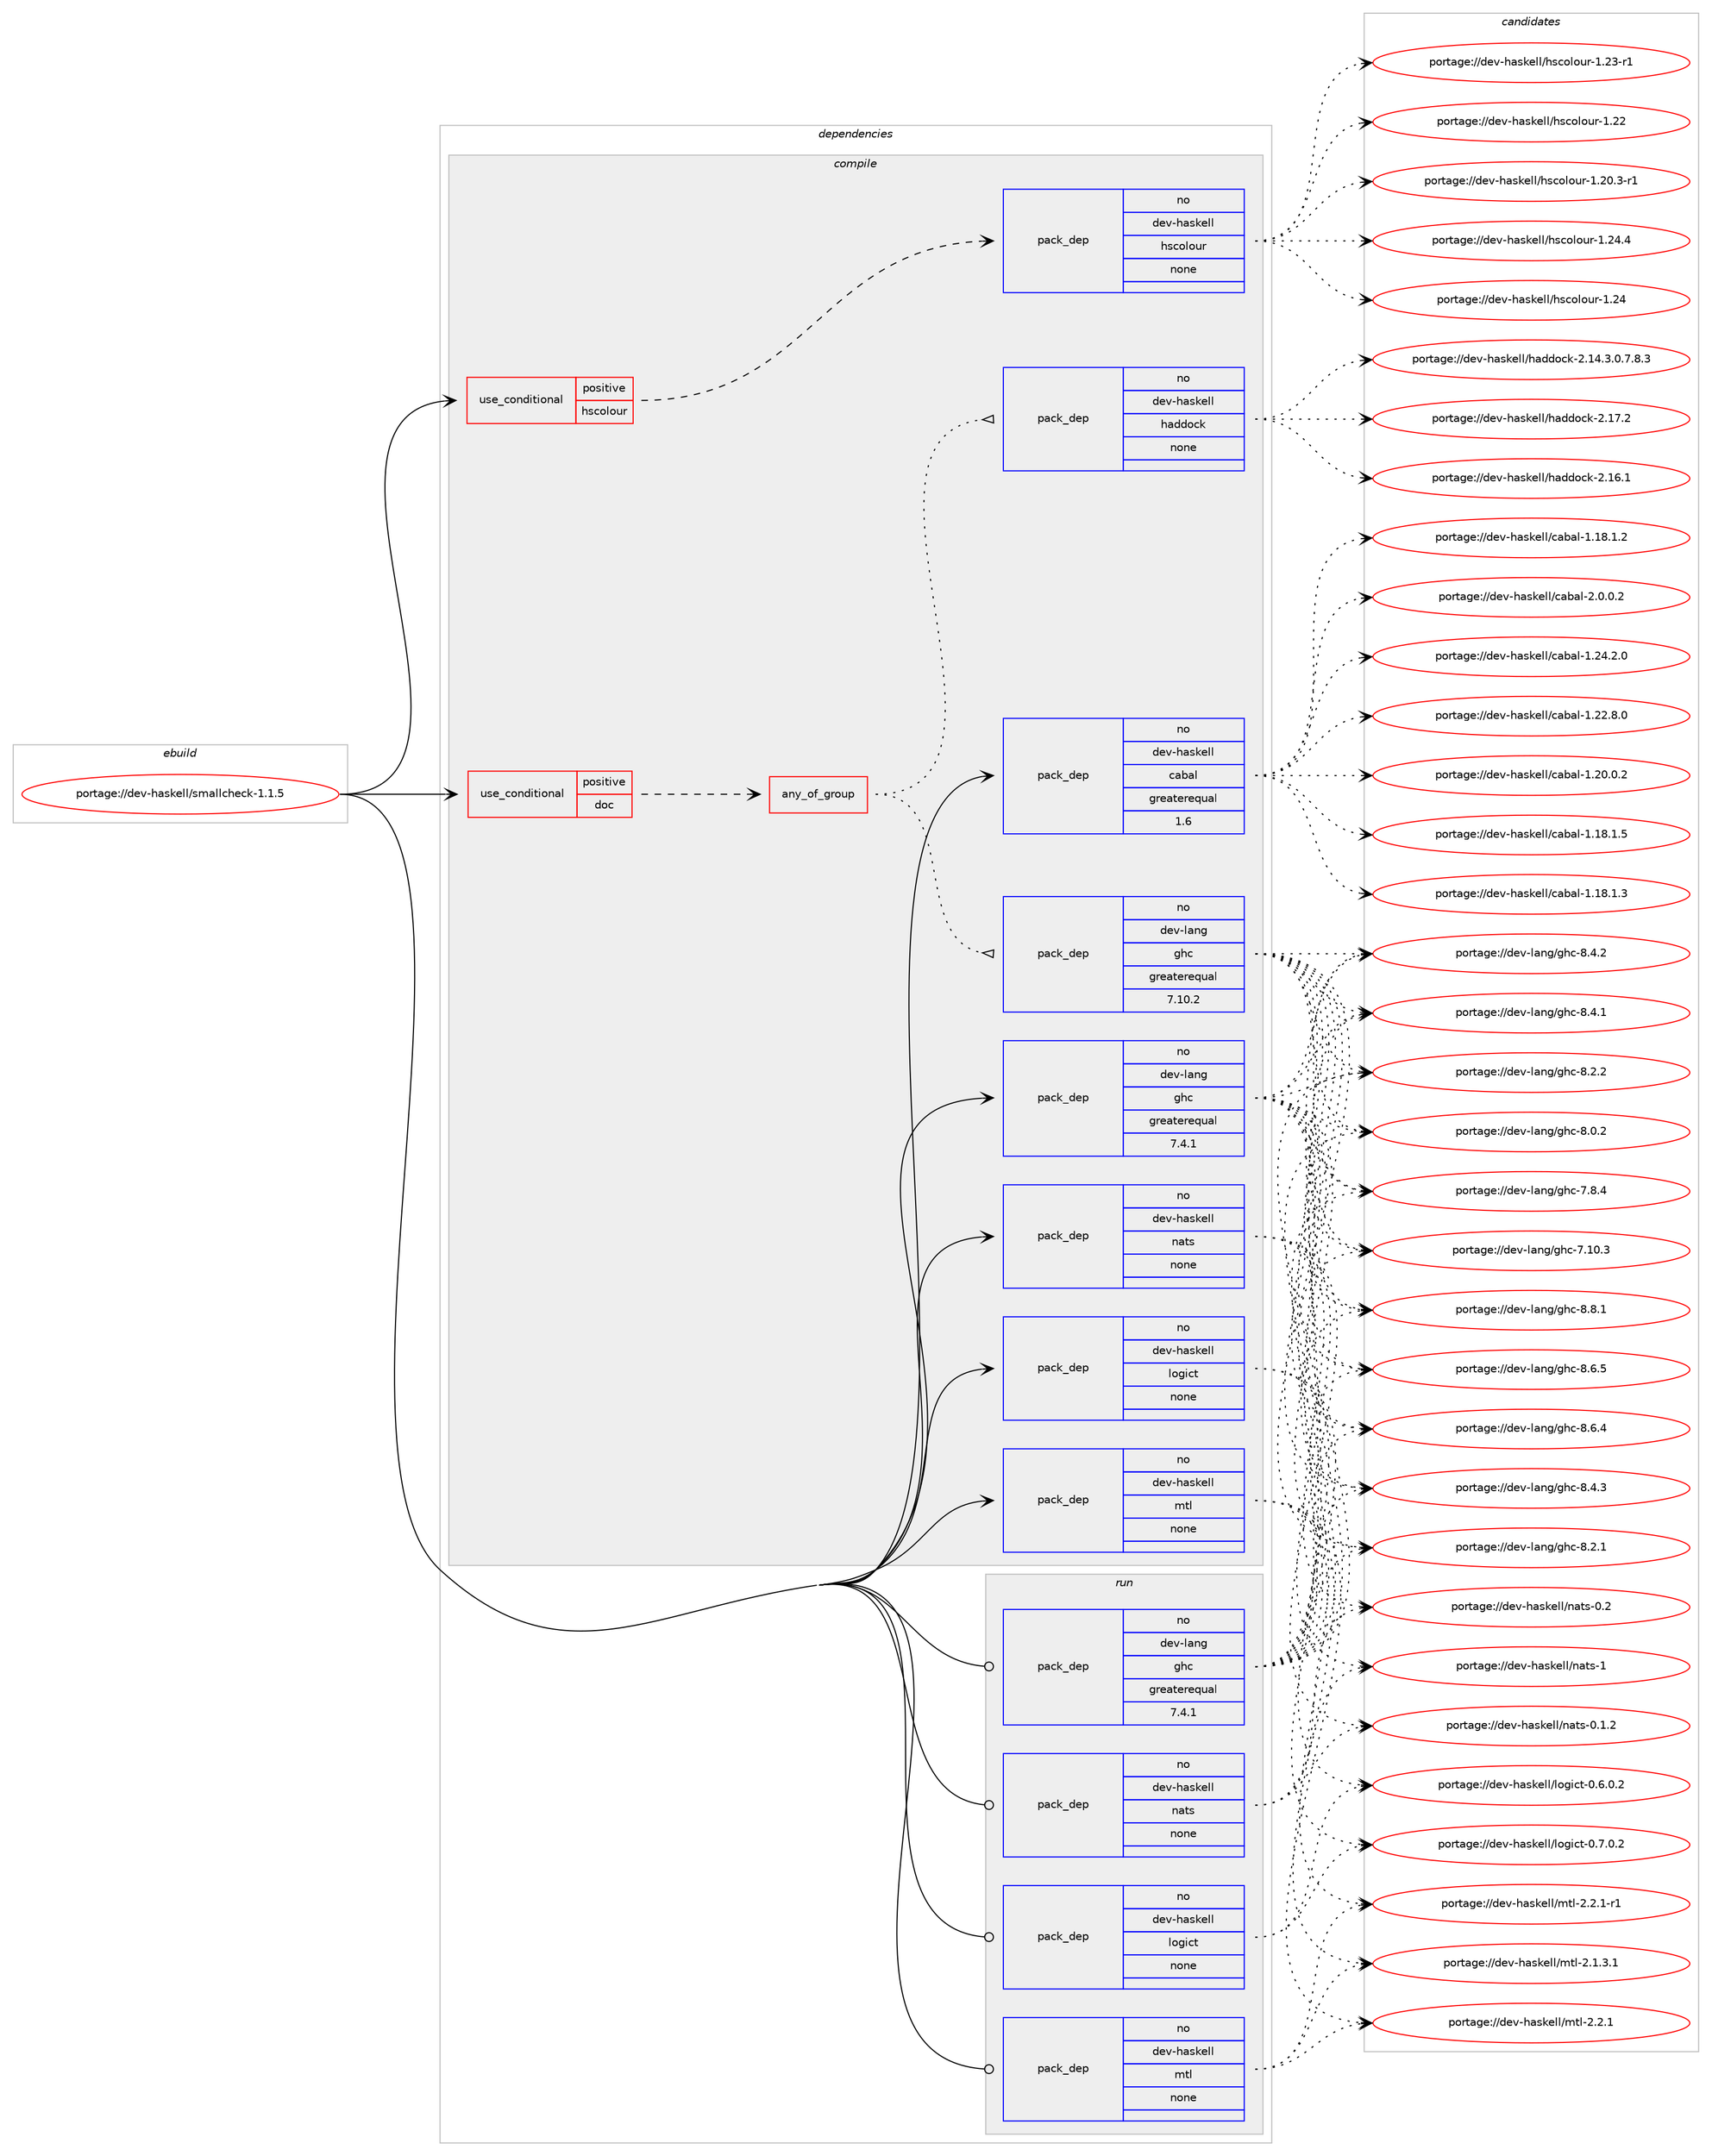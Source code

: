 digraph prolog {

# *************
# Graph options
# *************

newrank=true;
concentrate=true;
compound=true;
graph [rankdir=LR,fontname=Helvetica,fontsize=10,ranksep=1.5];#, ranksep=2.5, nodesep=0.2];
edge  [arrowhead=vee];
node  [fontname=Helvetica,fontsize=10];

# **********
# The ebuild
# **********

subgraph cluster_leftcol {
color=gray;
rank=same;
label=<<i>ebuild</i>>;
id [label="portage://dev-haskell/smallcheck-1.1.5", color=red, width=4, href="../dev-haskell/smallcheck-1.1.5.svg"];
}

# ****************
# The dependencies
# ****************

subgraph cluster_midcol {
color=gray;
label=<<i>dependencies</i>>;
subgraph cluster_compile {
fillcolor="#eeeeee";
style=filled;
label=<<i>compile</i>>;
subgraph cond131726 {
dependency544870 [label=<<TABLE BORDER="0" CELLBORDER="1" CELLSPACING="0" CELLPADDING="4"><TR><TD ROWSPAN="3" CELLPADDING="10">use_conditional</TD></TR><TR><TD>positive</TD></TR><TR><TD>doc</TD></TR></TABLE>>, shape=none, color=red];
subgraph any5748 {
dependency544871 [label=<<TABLE BORDER="0" CELLBORDER="1" CELLSPACING="0" CELLPADDING="4"><TR><TD CELLPADDING="10">any_of_group</TD></TR></TABLE>>, shape=none, color=red];subgraph pack407159 {
dependency544872 [label=<<TABLE BORDER="0" CELLBORDER="1" CELLSPACING="0" CELLPADDING="4" WIDTH="220"><TR><TD ROWSPAN="6" CELLPADDING="30">pack_dep</TD></TR><TR><TD WIDTH="110">no</TD></TR><TR><TD>dev-haskell</TD></TR><TR><TD>haddock</TD></TR><TR><TD>none</TD></TR><TR><TD></TD></TR></TABLE>>, shape=none, color=blue];
}
dependency544871:e -> dependency544872:w [weight=20,style="dotted",arrowhead="oinv"];
subgraph pack407160 {
dependency544873 [label=<<TABLE BORDER="0" CELLBORDER="1" CELLSPACING="0" CELLPADDING="4" WIDTH="220"><TR><TD ROWSPAN="6" CELLPADDING="30">pack_dep</TD></TR><TR><TD WIDTH="110">no</TD></TR><TR><TD>dev-lang</TD></TR><TR><TD>ghc</TD></TR><TR><TD>greaterequal</TD></TR><TR><TD>7.10.2</TD></TR></TABLE>>, shape=none, color=blue];
}
dependency544871:e -> dependency544873:w [weight=20,style="dotted",arrowhead="oinv"];
}
dependency544870:e -> dependency544871:w [weight=20,style="dashed",arrowhead="vee"];
}
id:e -> dependency544870:w [weight=20,style="solid",arrowhead="vee"];
subgraph cond131727 {
dependency544874 [label=<<TABLE BORDER="0" CELLBORDER="1" CELLSPACING="0" CELLPADDING="4"><TR><TD ROWSPAN="3" CELLPADDING="10">use_conditional</TD></TR><TR><TD>positive</TD></TR><TR><TD>hscolour</TD></TR></TABLE>>, shape=none, color=red];
subgraph pack407161 {
dependency544875 [label=<<TABLE BORDER="0" CELLBORDER="1" CELLSPACING="0" CELLPADDING="4" WIDTH="220"><TR><TD ROWSPAN="6" CELLPADDING="30">pack_dep</TD></TR><TR><TD WIDTH="110">no</TD></TR><TR><TD>dev-haskell</TD></TR><TR><TD>hscolour</TD></TR><TR><TD>none</TD></TR><TR><TD></TD></TR></TABLE>>, shape=none, color=blue];
}
dependency544874:e -> dependency544875:w [weight=20,style="dashed",arrowhead="vee"];
}
id:e -> dependency544874:w [weight=20,style="solid",arrowhead="vee"];
subgraph pack407162 {
dependency544876 [label=<<TABLE BORDER="0" CELLBORDER="1" CELLSPACING="0" CELLPADDING="4" WIDTH="220"><TR><TD ROWSPAN="6" CELLPADDING="30">pack_dep</TD></TR><TR><TD WIDTH="110">no</TD></TR><TR><TD>dev-haskell</TD></TR><TR><TD>cabal</TD></TR><TR><TD>greaterequal</TD></TR><TR><TD>1.6</TD></TR></TABLE>>, shape=none, color=blue];
}
id:e -> dependency544876:w [weight=20,style="solid",arrowhead="vee"];
subgraph pack407163 {
dependency544877 [label=<<TABLE BORDER="0" CELLBORDER="1" CELLSPACING="0" CELLPADDING="4" WIDTH="220"><TR><TD ROWSPAN="6" CELLPADDING="30">pack_dep</TD></TR><TR><TD WIDTH="110">no</TD></TR><TR><TD>dev-haskell</TD></TR><TR><TD>logict</TD></TR><TR><TD>none</TD></TR><TR><TD></TD></TR></TABLE>>, shape=none, color=blue];
}
id:e -> dependency544877:w [weight=20,style="solid",arrowhead="vee"];
subgraph pack407164 {
dependency544878 [label=<<TABLE BORDER="0" CELLBORDER="1" CELLSPACING="0" CELLPADDING="4" WIDTH="220"><TR><TD ROWSPAN="6" CELLPADDING="30">pack_dep</TD></TR><TR><TD WIDTH="110">no</TD></TR><TR><TD>dev-haskell</TD></TR><TR><TD>mtl</TD></TR><TR><TD>none</TD></TR><TR><TD></TD></TR></TABLE>>, shape=none, color=blue];
}
id:e -> dependency544878:w [weight=20,style="solid",arrowhead="vee"];
subgraph pack407165 {
dependency544879 [label=<<TABLE BORDER="0" CELLBORDER="1" CELLSPACING="0" CELLPADDING="4" WIDTH="220"><TR><TD ROWSPAN="6" CELLPADDING="30">pack_dep</TD></TR><TR><TD WIDTH="110">no</TD></TR><TR><TD>dev-haskell</TD></TR><TR><TD>nats</TD></TR><TR><TD>none</TD></TR><TR><TD></TD></TR></TABLE>>, shape=none, color=blue];
}
id:e -> dependency544879:w [weight=20,style="solid",arrowhead="vee"];
subgraph pack407166 {
dependency544880 [label=<<TABLE BORDER="0" CELLBORDER="1" CELLSPACING="0" CELLPADDING="4" WIDTH="220"><TR><TD ROWSPAN="6" CELLPADDING="30">pack_dep</TD></TR><TR><TD WIDTH="110">no</TD></TR><TR><TD>dev-lang</TD></TR><TR><TD>ghc</TD></TR><TR><TD>greaterequal</TD></TR><TR><TD>7.4.1</TD></TR></TABLE>>, shape=none, color=blue];
}
id:e -> dependency544880:w [weight=20,style="solid",arrowhead="vee"];
}
subgraph cluster_compileandrun {
fillcolor="#eeeeee";
style=filled;
label=<<i>compile and run</i>>;
}
subgraph cluster_run {
fillcolor="#eeeeee";
style=filled;
label=<<i>run</i>>;
subgraph pack407167 {
dependency544881 [label=<<TABLE BORDER="0" CELLBORDER="1" CELLSPACING="0" CELLPADDING="4" WIDTH="220"><TR><TD ROWSPAN="6" CELLPADDING="30">pack_dep</TD></TR><TR><TD WIDTH="110">no</TD></TR><TR><TD>dev-haskell</TD></TR><TR><TD>logict</TD></TR><TR><TD>none</TD></TR><TR><TD></TD></TR></TABLE>>, shape=none, color=blue];
}
id:e -> dependency544881:w [weight=20,style="solid",arrowhead="odot"];
subgraph pack407168 {
dependency544882 [label=<<TABLE BORDER="0" CELLBORDER="1" CELLSPACING="0" CELLPADDING="4" WIDTH="220"><TR><TD ROWSPAN="6" CELLPADDING="30">pack_dep</TD></TR><TR><TD WIDTH="110">no</TD></TR><TR><TD>dev-haskell</TD></TR><TR><TD>mtl</TD></TR><TR><TD>none</TD></TR><TR><TD></TD></TR></TABLE>>, shape=none, color=blue];
}
id:e -> dependency544882:w [weight=20,style="solid",arrowhead="odot"];
subgraph pack407169 {
dependency544883 [label=<<TABLE BORDER="0" CELLBORDER="1" CELLSPACING="0" CELLPADDING="4" WIDTH="220"><TR><TD ROWSPAN="6" CELLPADDING="30">pack_dep</TD></TR><TR><TD WIDTH="110">no</TD></TR><TR><TD>dev-haskell</TD></TR><TR><TD>nats</TD></TR><TR><TD>none</TD></TR><TR><TD></TD></TR></TABLE>>, shape=none, color=blue];
}
id:e -> dependency544883:w [weight=20,style="solid",arrowhead="odot"];
subgraph pack407170 {
dependency544884 [label=<<TABLE BORDER="0" CELLBORDER="1" CELLSPACING="0" CELLPADDING="4" WIDTH="220"><TR><TD ROWSPAN="6" CELLPADDING="30">pack_dep</TD></TR><TR><TD WIDTH="110">no</TD></TR><TR><TD>dev-lang</TD></TR><TR><TD>ghc</TD></TR><TR><TD>greaterequal</TD></TR><TR><TD>7.4.1</TD></TR></TABLE>>, shape=none, color=blue];
}
id:e -> dependency544884:w [weight=20,style="solid",arrowhead="odot"];
}
}

# **************
# The candidates
# **************

subgraph cluster_choices {
rank=same;
color=gray;
label=<<i>candidates</i>>;

subgraph choice407159 {
color=black;
nodesep=1;
choice100101118451049711510710110810847104971001001119910745504649554650 [label="portage://dev-haskell/haddock-2.17.2", color=red, width=4,href="../dev-haskell/haddock-2.17.2.svg"];
choice100101118451049711510710110810847104971001001119910745504649544649 [label="portage://dev-haskell/haddock-2.16.1", color=red, width=4,href="../dev-haskell/haddock-2.16.1.svg"];
choice1001011184510497115107101108108471049710010011199107455046495246514648465546564651 [label="portage://dev-haskell/haddock-2.14.3.0.7.8.3", color=red, width=4,href="../dev-haskell/haddock-2.14.3.0.7.8.3.svg"];
dependency544872:e -> choice100101118451049711510710110810847104971001001119910745504649554650:w [style=dotted,weight="100"];
dependency544872:e -> choice100101118451049711510710110810847104971001001119910745504649544649:w [style=dotted,weight="100"];
dependency544872:e -> choice1001011184510497115107101108108471049710010011199107455046495246514648465546564651:w [style=dotted,weight="100"];
}
subgraph choice407160 {
color=black;
nodesep=1;
choice10010111845108971101034710310499455646564649 [label="portage://dev-lang/ghc-8.8.1", color=red, width=4,href="../dev-lang/ghc-8.8.1.svg"];
choice10010111845108971101034710310499455646544653 [label="portage://dev-lang/ghc-8.6.5", color=red, width=4,href="../dev-lang/ghc-8.6.5.svg"];
choice10010111845108971101034710310499455646544652 [label="portage://dev-lang/ghc-8.6.4", color=red, width=4,href="../dev-lang/ghc-8.6.4.svg"];
choice10010111845108971101034710310499455646524651 [label="portage://dev-lang/ghc-8.4.3", color=red, width=4,href="../dev-lang/ghc-8.4.3.svg"];
choice10010111845108971101034710310499455646524650 [label="portage://dev-lang/ghc-8.4.2", color=red, width=4,href="../dev-lang/ghc-8.4.2.svg"];
choice10010111845108971101034710310499455646524649 [label="portage://dev-lang/ghc-8.4.1", color=red, width=4,href="../dev-lang/ghc-8.4.1.svg"];
choice10010111845108971101034710310499455646504650 [label="portage://dev-lang/ghc-8.2.2", color=red, width=4,href="../dev-lang/ghc-8.2.2.svg"];
choice10010111845108971101034710310499455646504649 [label="portage://dev-lang/ghc-8.2.1", color=red, width=4,href="../dev-lang/ghc-8.2.1.svg"];
choice10010111845108971101034710310499455646484650 [label="portage://dev-lang/ghc-8.0.2", color=red, width=4,href="../dev-lang/ghc-8.0.2.svg"];
choice10010111845108971101034710310499455546564652 [label="portage://dev-lang/ghc-7.8.4", color=red, width=4,href="../dev-lang/ghc-7.8.4.svg"];
choice1001011184510897110103471031049945554649484651 [label="portage://dev-lang/ghc-7.10.3", color=red, width=4,href="../dev-lang/ghc-7.10.3.svg"];
dependency544873:e -> choice10010111845108971101034710310499455646564649:w [style=dotted,weight="100"];
dependency544873:e -> choice10010111845108971101034710310499455646544653:w [style=dotted,weight="100"];
dependency544873:e -> choice10010111845108971101034710310499455646544652:w [style=dotted,weight="100"];
dependency544873:e -> choice10010111845108971101034710310499455646524651:w [style=dotted,weight="100"];
dependency544873:e -> choice10010111845108971101034710310499455646524650:w [style=dotted,weight="100"];
dependency544873:e -> choice10010111845108971101034710310499455646524649:w [style=dotted,weight="100"];
dependency544873:e -> choice10010111845108971101034710310499455646504650:w [style=dotted,weight="100"];
dependency544873:e -> choice10010111845108971101034710310499455646504649:w [style=dotted,weight="100"];
dependency544873:e -> choice10010111845108971101034710310499455646484650:w [style=dotted,weight="100"];
dependency544873:e -> choice10010111845108971101034710310499455546564652:w [style=dotted,weight="100"];
dependency544873:e -> choice1001011184510897110103471031049945554649484651:w [style=dotted,weight="100"];
}
subgraph choice407161 {
color=black;
nodesep=1;
choice1001011184510497115107101108108471041159911110811111711445494650524652 [label="portage://dev-haskell/hscolour-1.24.4", color=red, width=4,href="../dev-haskell/hscolour-1.24.4.svg"];
choice100101118451049711510710110810847104115991111081111171144549465052 [label="portage://dev-haskell/hscolour-1.24", color=red, width=4,href="../dev-haskell/hscolour-1.24.svg"];
choice1001011184510497115107101108108471041159911110811111711445494650514511449 [label="portage://dev-haskell/hscolour-1.23-r1", color=red, width=4,href="../dev-haskell/hscolour-1.23-r1.svg"];
choice100101118451049711510710110810847104115991111081111171144549465050 [label="portage://dev-haskell/hscolour-1.22", color=red, width=4,href="../dev-haskell/hscolour-1.22.svg"];
choice10010111845104971151071011081084710411599111108111117114454946504846514511449 [label="portage://dev-haskell/hscolour-1.20.3-r1", color=red, width=4,href="../dev-haskell/hscolour-1.20.3-r1.svg"];
dependency544875:e -> choice1001011184510497115107101108108471041159911110811111711445494650524652:w [style=dotted,weight="100"];
dependency544875:e -> choice100101118451049711510710110810847104115991111081111171144549465052:w [style=dotted,weight="100"];
dependency544875:e -> choice1001011184510497115107101108108471041159911110811111711445494650514511449:w [style=dotted,weight="100"];
dependency544875:e -> choice100101118451049711510710110810847104115991111081111171144549465050:w [style=dotted,weight="100"];
dependency544875:e -> choice10010111845104971151071011081084710411599111108111117114454946504846514511449:w [style=dotted,weight="100"];
}
subgraph choice407162 {
color=black;
nodesep=1;
choice100101118451049711510710110810847999798971084550464846484650 [label="portage://dev-haskell/cabal-2.0.0.2", color=red, width=4,href="../dev-haskell/cabal-2.0.0.2.svg"];
choice10010111845104971151071011081084799979897108454946505246504648 [label="portage://dev-haskell/cabal-1.24.2.0", color=red, width=4,href="../dev-haskell/cabal-1.24.2.0.svg"];
choice10010111845104971151071011081084799979897108454946505046564648 [label="portage://dev-haskell/cabal-1.22.8.0", color=red, width=4,href="../dev-haskell/cabal-1.22.8.0.svg"];
choice10010111845104971151071011081084799979897108454946504846484650 [label="portage://dev-haskell/cabal-1.20.0.2", color=red, width=4,href="../dev-haskell/cabal-1.20.0.2.svg"];
choice10010111845104971151071011081084799979897108454946495646494653 [label="portage://dev-haskell/cabal-1.18.1.5", color=red, width=4,href="../dev-haskell/cabal-1.18.1.5.svg"];
choice10010111845104971151071011081084799979897108454946495646494651 [label="portage://dev-haskell/cabal-1.18.1.3", color=red, width=4,href="../dev-haskell/cabal-1.18.1.3.svg"];
choice10010111845104971151071011081084799979897108454946495646494650 [label="portage://dev-haskell/cabal-1.18.1.2", color=red, width=4,href="../dev-haskell/cabal-1.18.1.2.svg"];
dependency544876:e -> choice100101118451049711510710110810847999798971084550464846484650:w [style=dotted,weight="100"];
dependency544876:e -> choice10010111845104971151071011081084799979897108454946505246504648:w [style=dotted,weight="100"];
dependency544876:e -> choice10010111845104971151071011081084799979897108454946505046564648:w [style=dotted,weight="100"];
dependency544876:e -> choice10010111845104971151071011081084799979897108454946504846484650:w [style=dotted,weight="100"];
dependency544876:e -> choice10010111845104971151071011081084799979897108454946495646494653:w [style=dotted,weight="100"];
dependency544876:e -> choice10010111845104971151071011081084799979897108454946495646494651:w [style=dotted,weight="100"];
dependency544876:e -> choice10010111845104971151071011081084799979897108454946495646494650:w [style=dotted,weight="100"];
}
subgraph choice407163 {
color=black;
nodesep=1;
choice100101118451049711510710110810847108111103105991164548465546484650 [label="portage://dev-haskell/logict-0.7.0.2", color=red, width=4,href="../dev-haskell/logict-0.7.0.2.svg"];
choice100101118451049711510710110810847108111103105991164548465446484650 [label="portage://dev-haskell/logict-0.6.0.2", color=red, width=4,href="../dev-haskell/logict-0.6.0.2.svg"];
dependency544877:e -> choice100101118451049711510710110810847108111103105991164548465546484650:w [style=dotted,weight="100"];
dependency544877:e -> choice100101118451049711510710110810847108111103105991164548465446484650:w [style=dotted,weight="100"];
}
subgraph choice407164 {
color=black;
nodesep=1;
choice1001011184510497115107101108108471091161084550465046494511449 [label="portage://dev-haskell/mtl-2.2.1-r1", color=red, width=4,href="../dev-haskell/mtl-2.2.1-r1.svg"];
choice100101118451049711510710110810847109116108455046504649 [label="portage://dev-haskell/mtl-2.2.1", color=red, width=4,href="../dev-haskell/mtl-2.2.1.svg"];
choice1001011184510497115107101108108471091161084550464946514649 [label="portage://dev-haskell/mtl-2.1.3.1", color=red, width=4,href="../dev-haskell/mtl-2.1.3.1.svg"];
dependency544878:e -> choice1001011184510497115107101108108471091161084550465046494511449:w [style=dotted,weight="100"];
dependency544878:e -> choice100101118451049711510710110810847109116108455046504649:w [style=dotted,weight="100"];
dependency544878:e -> choice1001011184510497115107101108108471091161084550464946514649:w [style=dotted,weight="100"];
}
subgraph choice407165 {
color=black;
nodesep=1;
choice100101118451049711510710110810847110971161154549 [label="portage://dev-haskell/nats-1", color=red, width=4,href="../dev-haskell/nats-1.svg"];
choice1001011184510497115107101108108471109711611545484650 [label="portage://dev-haskell/nats-0.2", color=red, width=4,href="../dev-haskell/nats-0.2.svg"];
choice10010111845104971151071011081084711097116115454846494650 [label="portage://dev-haskell/nats-0.1.2", color=red, width=4,href="../dev-haskell/nats-0.1.2.svg"];
dependency544879:e -> choice100101118451049711510710110810847110971161154549:w [style=dotted,weight="100"];
dependency544879:e -> choice1001011184510497115107101108108471109711611545484650:w [style=dotted,weight="100"];
dependency544879:e -> choice10010111845104971151071011081084711097116115454846494650:w [style=dotted,weight="100"];
}
subgraph choice407166 {
color=black;
nodesep=1;
choice10010111845108971101034710310499455646564649 [label="portage://dev-lang/ghc-8.8.1", color=red, width=4,href="../dev-lang/ghc-8.8.1.svg"];
choice10010111845108971101034710310499455646544653 [label="portage://dev-lang/ghc-8.6.5", color=red, width=4,href="../dev-lang/ghc-8.6.5.svg"];
choice10010111845108971101034710310499455646544652 [label="portage://dev-lang/ghc-8.6.4", color=red, width=4,href="../dev-lang/ghc-8.6.4.svg"];
choice10010111845108971101034710310499455646524651 [label="portage://dev-lang/ghc-8.4.3", color=red, width=4,href="../dev-lang/ghc-8.4.3.svg"];
choice10010111845108971101034710310499455646524650 [label="portage://dev-lang/ghc-8.4.2", color=red, width=4,href="../dev-lang/ghc-8.4.2.svg"];
choice10010111845108971101034710310499455646524649 [label="portage://dev-lang/ghc-8.4.1", color=red, width=4,href="../dev-lang/ghc-8.4.1.svg"];
choice10010111845108971101034710310499455646504650 [label="portage://dev-lang/ghc-8.2.2", color=red, width=4,href="../dev-lang/ghc-8.2.2.svg"];
choice10010111845108971101034710310499455646504649 [label="portage://dev-lang/ghc-8.2.1", color=red, width=4,href="../dev-lang/ghc-8.2.1.svg"];
choice10010111845108971101034710310499455646484650 [label="portage://dev-lang/ghc-8.0.2", color=red, width=4,href="../dev-lang/ghc-8.0.2.svg"];
choice10010111845108971101034710310499455546564652 [label="portage://dev-lang/ghc-7.8.4", color=red, width=4,href="../dev-lang/ghc-7.8.4.svg"];
choice1001011184510897110103471031049945554649484651 [label="portage://dev-lang/ghc-7.10.3", color=red, width=4,href="../dev-lang/ghc-7.10.3.svg"];
dependency544880:e -> choice10010111845108971101034710310499455646564649:w [style=dotted,weight="100"];
dependency544880:e -> choice10010111845108971101034710310499455646544653:w [style=dotted,weight="100"];
dependency544880:e -> choice10010111845108971101034710310499455646544652:w [style=dotted,weight="100"];
dependency544880:e -> choice10010111845108971101034710310499455646524651:w [style=dotted,weight="100"];
dependency544880:e -> choice10010111845108971101034710310499455646524650:w [style=dotted,weight="100"];
dependency544880:e -> choice10010111845108971101034710310499455646524649:w [style=dotted,weight="100"];
dependency544880:e -> choice10010111845108971101034710310499455646504650:w [style=dotted,weight="100"];
dependency544880:e -> choice10010111845108971101034710310499455646504649:w [style=dotted,weight="100"];
dependency544880:e -> choice10010111845108971101034710310499455646484650:w [style=dotted,weight="100"];
dependency544880:e -> choice10010111845108971101034710310499455546564652:w [style=dotted,weight="100"];
dependency544880:e -> choice1001011184510897110103471031049945554649484651:w [style=dotted,weight="100"];
}
subgraph choice407167 {
color=black;
nodesep=1;
choice100101118451049711510710110810847108111103105991164548465546484650 [label="portage://dev-haskell/logict-0.7.0.2", color=red, width=4,href="../dev-haskell/logict-0.7.0.2.svg"];
choice100101118451049711510710110810847108111103105991164548465446484650 [label="portage://dev-haskell/logict-0.6.0.2", color=red, width=4,href="../dev-haskell/logict-0.6.0.2.svg"];
dependency544881:e -> choice100101118451049711510710110810847108111103105991164548465546484650:w [style=dotted,weight="100"];
dependency544881:e -> choice100101118451049711510710110810847108111103105991164548465446484650:w [style=dotted,weight="100"];
}
subgraph choice407168 {
color=black;
nodesep=1;
choice1001011184510497115107101108108471091161084550465046494511449 [label="portage://dev-haskell/mtl-2.2.1-r1", color=red, width=4,href="../dev-haskell/mtl-2.2.1-r1.svg"];
choice100101118451049711510710110810847109116108455046504649 [label="portage://dev-haskell/mtl-2.2.1", color=red, width=4,href="../dev-haskell/mtl-2.2.1.svg"];
choice1001011184510497115107101108108471091161084550464946514649 [label="portage://dev-haskell/mtl-2.1.3.1", color=red, width=4,href="../dev-haskell/mtl-2.1.3.1.svg"];
dependency544882:e -> choice1001011184510497115107101108108471091161084550465046494511449:w [style=dotted,weight="100"];
dependency544882:e -> choice100101118451049711510710110810847109116108455046504649:w [style=dotted,weight="100"];
dependency544882:e -> choice1001011184510497115107101108108471091161084550464946514649:w [style=dotted,weight="100"];
}
subgraph choice407169 {
color=black;
nodesep=1;
choice100101118451049711510710110810847110971161154549 [label="portage://dev-haskell/nats-1", color=red, width=4,href="../dev-haskell/nats-1.svg"];
choice1001011184510497115107101108108471109711611545484650 [label="portage://dev-haskell/nats-0.2", color=red, width=4,href="../dev-haskell/nats-0.2.svg"];
choice10010111845104971151071011081084711097116115454846494650 [label="portage://dev-haskell/nats-0.1.2", color=red, width=4,href="../dev-haskell/nats-0.1.2.svg"];
dependency544883:e -> choice100101118451049711510710110810847110971161154549:w [style=dotted,weight="100"];
dependency544883:e -> choice1001011184510497115107101108108471109711611545484650:w [style=dotted,weight="100"];
dependency544883:e -> choice10010111845104971151071011081084711097116115454846494650:w [style=dotted,weight="100"];
}
subgraph choice407170 {
color=black;
nodesep=1;
choice10010111845108971101034710310499455646564649 [label="portage://dev-lang/ghc-8.8.1", color=red, width=4,href="../dev-lang/ghc-8.8.1.svg"];
choice10010111845108971101034710310499455646544653 [label="portage://dev-lang/ghc-8.6.5", color=red, width=4,href="../dev-lang/ghc-8.6.5.svg"];
choice10010111845108971101034710310499455646544652 [label="portage://dev-lang/ghc-8.6.4", color=red, width=4,href="../dev-lang/ghc-8.6.4.svg"];
choice10010111845108971101034710310499455646524651 [label="portage://dev-lang/ghc-8.4.3", color=red, width=4,href="../dev-lang/ghc-8.4.3.svg"];
choice10010111845108971101034710310499455646524650 [label="portage://dev-lang/ghc-8.4.2", color=red, width=4,href="../dev-lang/ghc-8.4.2.svg"];
choice10010111845108971101034710310499455646524649 [label="portage://dev-lang/ghc-8.4.1", color=red, width=4,href="../dev-lang/ghc-8.4.1.svg"];
choice10010111845108971101034710310499455646504650 [label="portage://dev-lang/ghc-8.2.2", color=red, width=4,href="../dev-lang/ghc-8.2.2.svg"];
choice10010111845108971101034710310499455646504649 [label="portage://dev-lang/ghc-8.2.1", color=red, width=4,href="../dev-lang/ghc-8.2.1.svg"];
choice10010111845108971101034710310499455646484650 [label="portage://dev-lang/ghc-8.0.2", color=red, width=4,href="../dev-lang/ghc-8.0.2.svg"];
choice10010111845108971101034710310499455546564652 [label="portage://dev-lang/ghc-7.8.4", color=red, width=4,href="../dev-lang/ghc-7.8.4.svg"];
choice1001011184510897110103471031049945554649484651 [label="portage://dev-lang/ghc-7.10.3", color=red, width=4,href="../dev-lang/ghc-7.10.3.svg"];
dependency544884:e -> choice10010111845108971101034710310499455646564649:w [style=dotted,weight="100"];
dependency544884:e -> choice10010111845108971101034710310499455646544653:w [style=dotted,weight="100"];
dependency544884:e -> choice10010111845108971101034710310499455646544652:w [style=dotted,weight="100"];
dependency544884:e -> choice10010111845108971101034710310499455646524651:w [style=dotted,weight="100"];
dependency544884:e -> choice10010111845108971101034710310499455646524650:w [style=dotted,weight="100"];
dependency544884:e -> choice10010111845108971101034710310499455646524649:w [style=dotted,weight="100"];
dependency544884:e -> choice10010111845108971101034710310499455646504650:w [style=dotted,weight="100"];
dependency544884:e -> choice10010111845108971101034710310499455646504649:w [style=dotted,weight="100"];
dependency544884:e -> choice10010111845108971101034710310499455646484650:w [style=dotted,weight="100"];
dependency544884:e -> choice10010111845108971101034710310499455546564652:w [style=dotted,weight="100"];
dependency544884:e -> choice1001011184510897110103471031049945554649484651:w [style=dotted,weight="100"];
}
}

}
